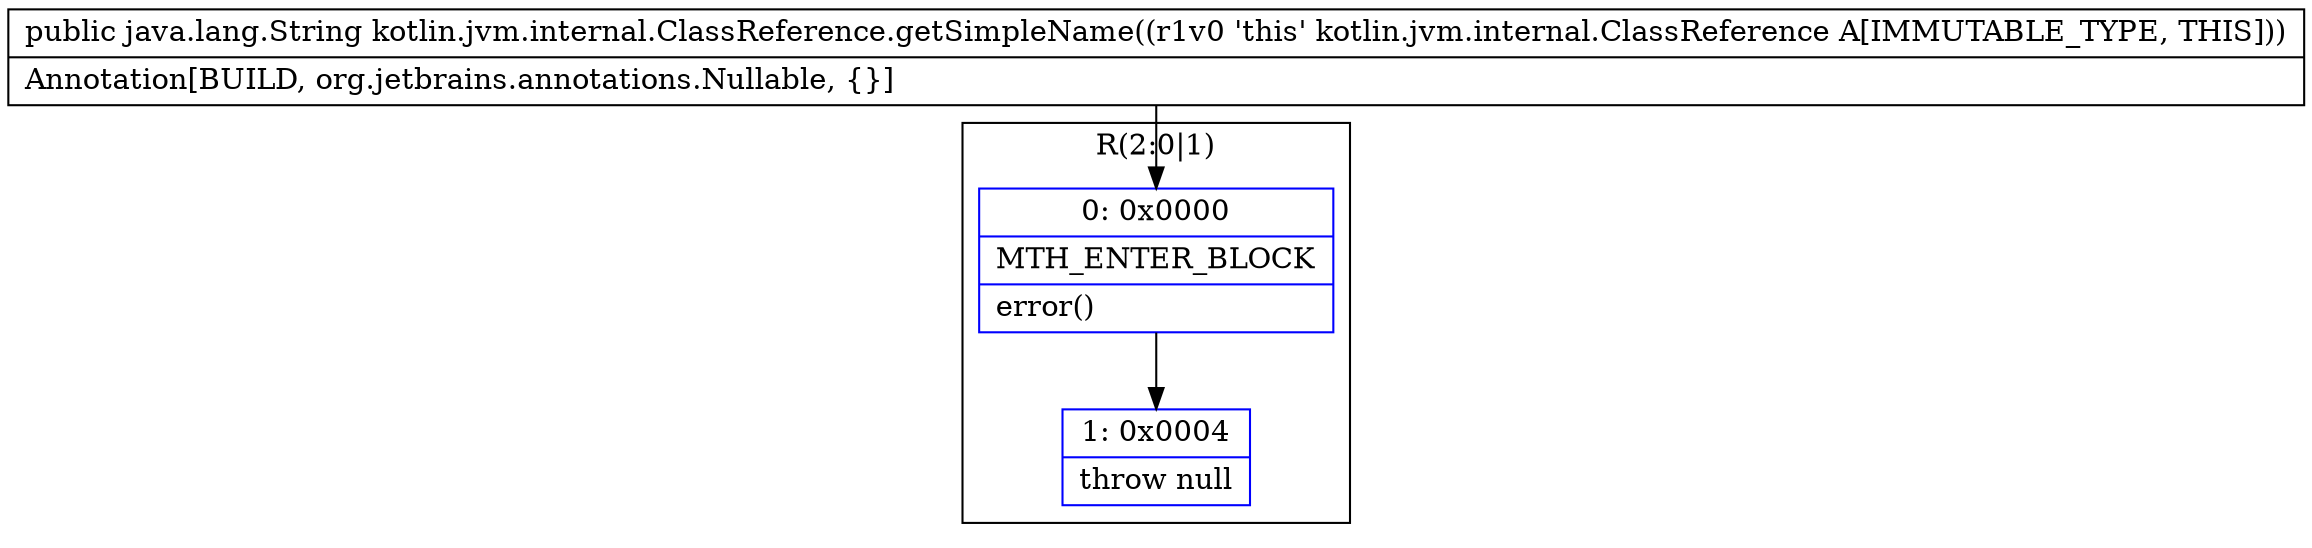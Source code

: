 digraph "CFG forkotlin.jvm.internal.ClassReference.getSimpleName()Ljava\/lang\/String;" {
subgraph cluster_Region_94728930 {
label = "R(2:0|1)";
node [shape=record,color=blue];
Node_0 [shape=record,label="{0\:\ 0x0000|MTH_ENTER_BLOCK\l|error()\l}"];
Node_1 [shape=record,label="{1\:\ 0x0004|throw null\l}"];
}
MethodNode[shape=record,label="{public java.lang.String kotlin.jvm.internal.ClassReference.getSimpleName((r1v0 'this' kotlin.jvm.internal.ClassReference A[IMMUTABLE_TYPE, THIS]))  | Annotation[BUILD, org.jetbrains.annotations.Nullable, \{\}]\l}"];
MethodNode -> Node_0;
Node_0 -> Node_1;
}

